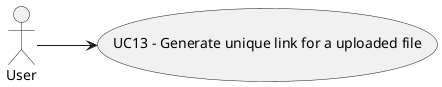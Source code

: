 @startuml

left to right direction
actor User

usecase UC13 as "UC13 - Generate unique link for a uploaded file"
User --> UC13

@enduml